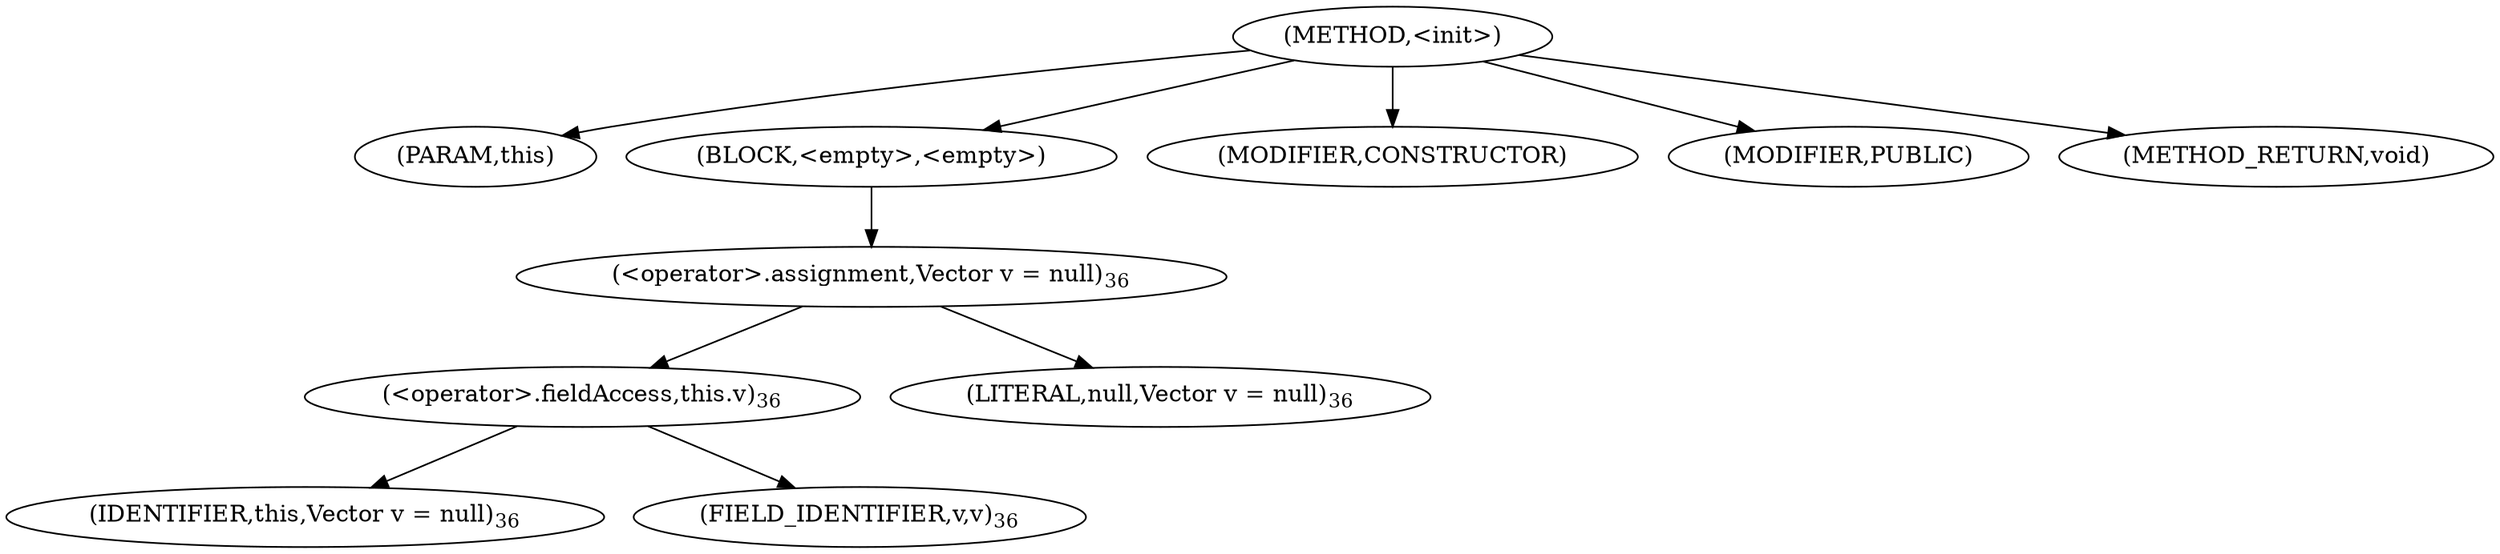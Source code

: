 digraph "&lt;init&gt;" {  
"262" [label = <(METHOD,&lt;init&gt;)> ]
"263" [label = <(PARAM,this)> ]
"264" [label = <(BLOCK,&lt;empty&gt;,&lt;empty&gt;)> ]
"265" [label = <(&lt;operator&gt;.assignment,Vector v = null)<SUB>36</SUB>> ]
"266" [label = <(&lt;operator&gt;.fieldAccess,this.v)<SUB>36</SUB>> ]
"267" [label = <(IDENTIFIER,this,Vector v = null)<SUB>36</SUB>> ]
"268" [label = <(FIELD_IDENTIFIER,v,v)<SUB>36</SUB>> ]
"269" [label = <(LITERAL,null,Vector v = null)<SUB>36</SUB>> ]
"270" [label = <(MODIFIER,CONSTRUCTOR)> ]
"271" [label = <(MODIFIER,PUBLIC)> ]
"272" [label = <(METHOD_RETURN,void)> ]
  "262" -> "263" 
  "262" -> "264" 
  "262" -> "270" 
  "262" -> "271" 
  "262" -> "272" 
  "264" -> "265" 
  "265" -> "266" 
  "265" -> "269" 
  "266" -> "267" 
  "266" -> "268" 
}
